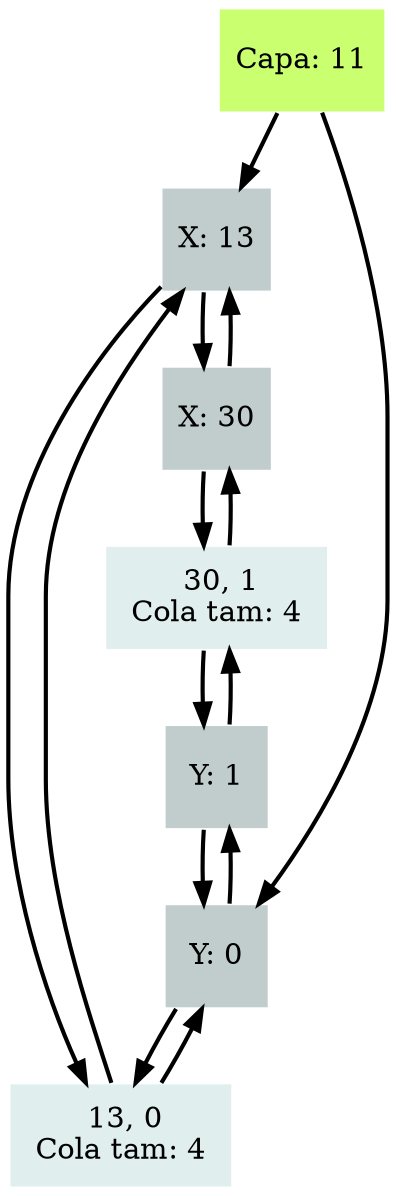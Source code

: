 digraph G {
rankdir = TB; 
node[shape = box, width=0.7, height=0.7, fillcolor="azure2" color="white" style= "filled"];
edge[style = "bold"];

	 node[label = "Capa: 11" fillcolor = "darkolivegreen1" pos= "-1,1!"]principal;

	 node[label = "X: 13" fillcolor= "azure3" pos= "0,1!" shape = box]x13;

	 node[label = "X: 30" fillcolor= "azure3" pos= "1,1!" shape = box]x30;
x13 -> x30; 
x30 -> x13; 
principal -> x13;

	 node[label = "Y: 0" fillcolor= "azure3" pos= "-1,-0!" shape = box]y0;

	 node[label = "Y: 1" fillcolor= "azure3" pos= "-1,-1!" shape = box]y1;
y0 -> y1; 
y1 -> y0; 
principal -> y0;

	 node[label = " 13, 0
 Cola tam: 4 " fillcolor= "azure2" pos = " 0, -0! " shape = box]"i13-0";
 x13 -> "i13-0";

 "i13-0" -> x13; 

	 node[label = " 30, 1
 Cola tam: 4 " fillcolor= "azure2" pos = " 1, -1! " shape = box]"i30-1";
 x30 -> "i30-1";

 "i30-1" -> x30; 

 y0 -> "i13-0"

 "i13-0" -> y0 

 y1 -> "i30-1"

 "i30-1" -> y1 
}
